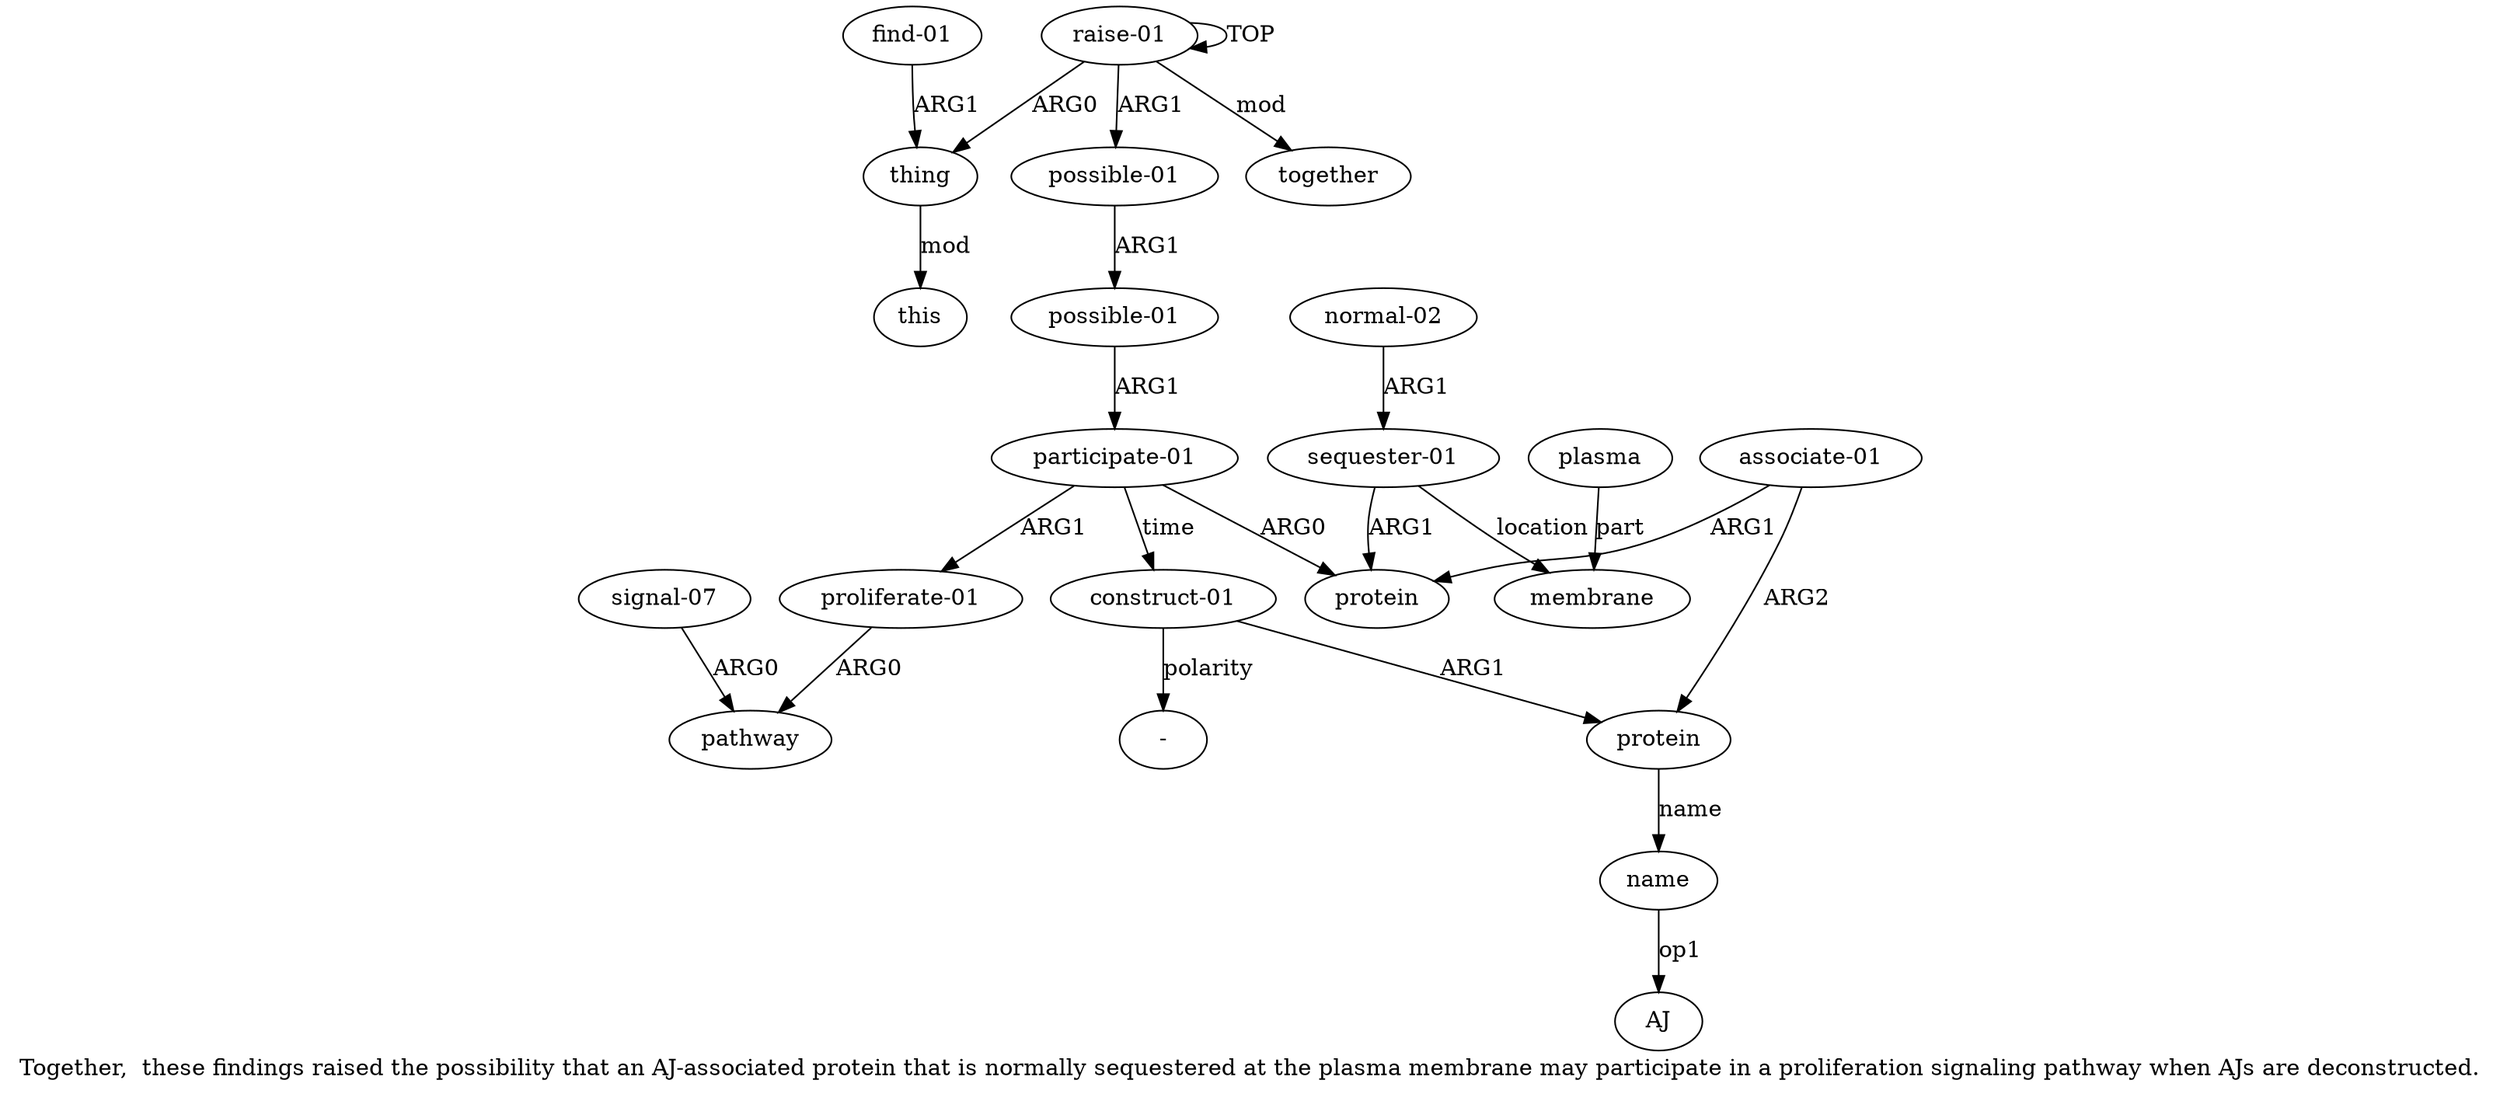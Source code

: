 digraph  {
	graph [label="Together,  these findings raised the possibility that an AJ-associated protein that is normally sequestered at the plasma membrane \
may participate in a proliferation signaling pathway when AJs are deconstructed."];
	node [label="\N"];
	a15	 [color=black,
		gold_ind=15,
		gold_label="proliferate-01",
		label="proliferate-01",
		test_ind=15,
		test_label="proliferate-01"];
	a16	 [color=black,
		gold_ind=16,
		gold_label=pathway,
		label=pathway,
		test_ind=16,
		test_label=pathway];
	a15 -> a16 [key=0,
	color=black,
	gold_label=ARG0,
	label=ARG0,
	test_label=ARG0];
a14 [color=black,
	gold_ind=14,
	gold_label=plasma,
	label=plasma,
	test_ind=14,
	test_label=plasma];
a13 [color=black,
	gold_ind=13,
	gold_label=membrane,
	label=membrane,
	test_ind=13,
	test_label=membrane];
a14 -> a13 [key=0,
color=black,
gold_label=part,
label=part,
test_label=part];
a17 [color=black,
gold_ind=17,
gold_label="signal-07",
label="signal-07",
test_ind=17,
test_label="signal-07"];
a17 -> a16 [key=0,
color=black,
gold_label=ARG0,
label=ARG0,
test_label=ARG0];
a11 [color=black,
gold_ind=11,
gold_label="sequester-01",
label="sequester-01",
test_ind=11,
test_label="sequester-01"];
a11 -> a13 [key=0,
color=black,
gold_label=location,
label=location,
test_label=location];
a7 [color=black,
gold_ind=7,
gold_label=protein,
label=protein,
test_ind=7,
test_label=protein];
a11 -> a7 [key=0,
color=black,
gold_label=ARG1,
label=ARG1,
test_label=ARG1];
a10 [color=black,
gold_ind=10,
gold_label=name,
label=name,
test_ind=10,
test_label=name];
"a10 AJ" [color=black,
gold_ind=-1,
gold_label=AJ,
label=AJ,
test_ind=-1,
test_label=AJ];
a10 -> "a10 AJ" [key=0,
color=black,
gold_label=op1,
label=op1,
test_label=op1];
a12 [color=black,
gold_ind=12,
gold_label="normal-02",
label="normal-02",
test_ind=12,
test_label="normal-02"];
a12 -> a11 [key=0,
color=black,
gold_label=ARG1,
label=ARG1,
test_label=ARG1];
a19 [color=black,
gold_ind=19,
gold_label=together,
label=together,
test_ind=19,
test_label=together];
a18 [color=black,
gold_ind=18,
gold_label="construct-01",
label="construct-01",
test_ind=18,
test_label="construct-01"];
a9 [color=black,
gold_ind=9,
gold_label=protein,
label=protein,
test_ind=9,
test_label=protein];
a18 -> a9 [key=0,
color=black,
gold_label=ARG1,
label=ARG1,
test_label=ARG1];
"a18 -" [color=black,
gold_ind=-1,
gold_label="-",
label="-",
test_ind=-1,
test_label="-"];
a18 -> "a18 -" [key=0,
color=black,
gold_label=polarity,
label=polarity,
test_label=polarity];
a1 [color=black,
gold_ind=1,
gold_label=thing,
label=thing,
test_ind=1,
test_label=thing];
a3 [color=black,
gold_ind=3,
gold_label=this,
label=this,
test_ind=3,
test_label=this];
a1 -> a3 [key=0,
color=black,
gold_label=mod,
label=mod,
test_label=mod];
a0 [color=black,
gold_ind=0,
gold_label="raise-01",
label="raise-01",
test_ind=0,
test_label="raise-01"];
a0 -> a19 [key=0,
color=black,
gold_label=mod,
label=mod,
test_label=mod];
a0 -> a1 [key=0,
color=black,
gold_label=ARG0,
label=ARG0,
test_label=ARG0];
a0 -> a0 [key=0,
color=black,
gold_label=TOP,
label=TOP,
test_label=TOP];
a4 [color=black,
gold_ind=4,
gold_label="possible-01",
label="possible-01",
test_ind=4,
test_label="possible-01"];
a0 -> a4 [key=0,
color=black,
gold_label=ARG1,
label=ARG1,
test_label=ARG1];
a2 [color=black,
gold_ind=2,
gold_label="find-01",
label="find-01",
test_ind=2,
test_label="find-01"];
a2 -> a1 [key=0,
color=black,
gold_label=ARG1,
label=ARG1,
test_label=ARG1];
a5 [color=black,
gold_ind=5,
gold_label="possible-01",
label="possible-01",
test_ind=5,
test_label="possible-01"];
a6 [color=black,
gold_ind=6,
gold_label="participate-01",
label="participate-01",
test_ind=6,
test_label="participate-01"];
a5 -> a6 [key=0,
color=black,
gold_label=ARG1,
label=ARG1,
test_label=ARG1];
a4 -> a5 [key=0,
color=black,
gold_label=ARG1,
label=ARG1,
test_label=ARG1];
a6 -> a15 [key=0,
color=black,
gold_label=ARG1,
label=ARG1,
test_label=ARG1];
a6 -> a18 [key=0,
color=black,
gold_label=time,
label=time,
test_label=time];
a6 -> a7 [key=0,
color=black,
gold_label=ARG0,
label=ARG0,
test_label=ARG0];
a9 -> a10 [key=0,
color=black,
gold_label=name,
label=name,
test_label=name];
a8 [color=black,
gold_ind=8,
gold_label="associate-01",
label="associate-01",
test_ind=8,
test_label="associate-01"];
a8 -> a7 [key=0,
color=black,
gold_label=ARG1,
label=ARG1,
test_label=ARG1];
a8 -> a9 [key=0,
color=black,
gold_label=ARG2,
label=ARG2,
test_label=ARG2];
}
